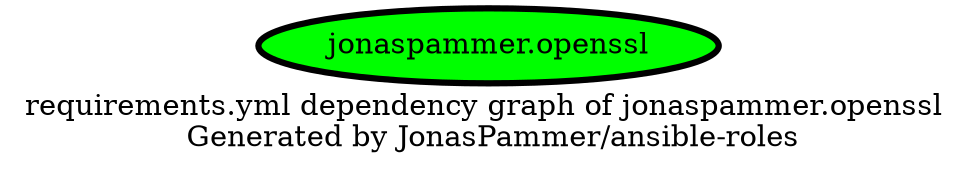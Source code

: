 digraph hierarchy {
  label = "requirements.yml dependency graph of jonaspammer.openssl \n Generated by JonasPammer/ansible-roles" ;
  overlap=false

  {
    "jonaspammer.openssl" [fillcolor=green style=filled penwidth=3]
  }


}